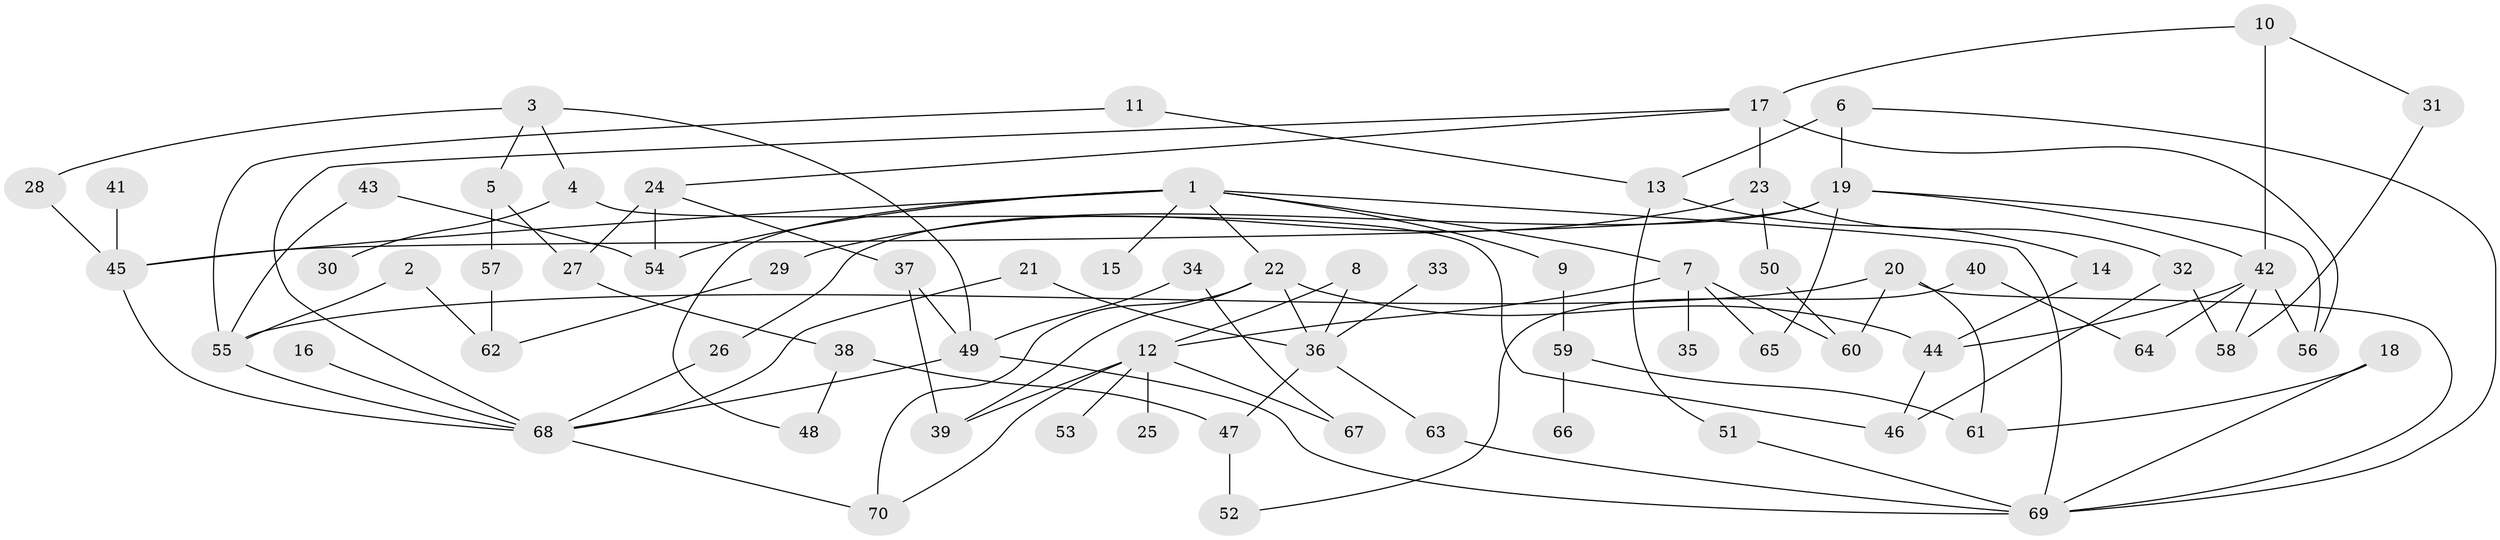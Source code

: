 // original degree distribution, {6: 0.06956521739130435, 9: 0.008695652173913044, 3: 0.2782608695652174, 8: 0.008695652173913044, 2: 0.3217391304347826, 4: 0.06086956521739131, 7: 0.017391304347826087, 1: 0.21739130434782608, 5: 0.017391304347826087}
// Generated by graph-tools (version 1.1) at 2025/36/03/04/25 23:36:09]
// undirected, 70 vertices, 107 edges
graph export_dot {
  node [color=gray90,style=filled];
  1;
  2;
  3;
  4;
  5;
  6;
  7;
  8;
  9;
  10;
  11;
  12;
  13;
  14;
  15;
  16;
  17;
  18;
  19;
  20;
  21;
  22;
  23;
  24;
  25;
  26;
  27;
  28;
  29;
  30;
  31;
  32;
  33;
  34;
  35;
  36;
  37;
  38;
  39;
  40;
  41;
  42;
  43;
  44;
  45;
  46;
  47;
  48;
  49;
  50;
  51;
  52;
  53;
  54;
  55;
  56;
  57;
  58;
  59;
  60;
  61;
  62;
  63;
  64;
  65;
  66;
  67;
  68;
  69;
  70;
  1 -- 7 [weight=1.0];
  1 -- 9 [weight=1.0];
  1 -- 15 [weight=1.0];
  1 -- 22 [weight=1.0];
  1 -- 45 [weight=1.0];
  1 -- 48 [weight=1.0];
  1 -- 54 [weight=1.0];
  1 -- 69 [weight=1.0];
  2 -- 55 [weight=1.0];
  2 -- 62 [weight=1.0];
  3 -- 4 [weight=1.0];
  3 -- 5 [weight=1.0];
  3 -- 28 [weight=1.0];
  3 -- 49 [weight=1.0];
  4 -- 30 [weight=1.0];
  4 -- 46 [weight=1.0];
  5 -- 27 [weight=1.0];
  5 -- 57 [weight=1.0];
  6 -- 13 [weight=1.0];
  6 -- 19 [weight=1.0];
  6 -- 69 [weight=1.0];
  7 -- 12 [weight=1.0];
  7 -- 35 [weight=1.0];
  7 -- 60 [weight=1.0];
  7 -- 65 [weight=1.0];
  8 -- 12 [weight=1.0];
  8 -- 36 [weight=1.0];
  9 -- 59 [weight=2.0];
  10 -- 17 [weight=1.0];
  10 -- 31 [weight=1.0];
  10 -- 42 [weight=1.0];
  11 -- 13 [weight=1.0];
  11 -- 55 [weight=1.0];
  12 -- 25 [weight=1.0];
  12 -- 39 [weight=1.0];
  12 -- 53 [weight=1.0];
  12 -- 67 [weight=1.0];
  12 -- 70 [weight=1.0];
  13 -- 14 [weight=1.0];
  13 -- 51 [weight=1.0];
  14 -- 44 [weight=1.0];
  16 -- 68 [weight=1.0];
  17 -- 23 [weight=1.0];
  17 -- 24 [weight=1.0];
  17 -- 56 [weight=1.0];
  17 -- 68 [weight=1.0];
  18 -- 61 [weight=1.0];
  18 -- 69 [weight=1.0];
  19 -- 26 [weight=1.0];
  19 -- 42 [weight=1.0];
  19 -- 45 [weight=1.0];
  19 -- 56 [weight=1.0];
  19 -- 65 [weight=1.0];
  20 -- 55 [weight=1.0];
  20 -- 60 [weight=1.0];
  20 -- 61 [weight=1.0];
  20 -- 69 [weight=1.0];
  21 -- 36 [weight=1.0];
  21 -- 68 [weight=1.0];
  22 -- 36 [weight=1.0];
  22 -- 39 [weight=1.0];
  22 -- 44 [weight=1.0];
  22 -- 70 [weight=1.0];
  23 -- 29 [weight=1.0];
  23 -- 32 [weight=1.0];
  23 -- 50 [weight=1.0];
  24 -- 27 [weight=2.0];
  24 -- 37 [weight=1.0];
  24 -- 54 [weight=1.0];
  26 -- 68 [weight=1.0];
  27 -- 38 [weight=1.0];
  28 -- 45 [weight=1.0];
  29 -- 62 [weight=1.0];
  31 -- 58 [weight=1.0];
  32 -- 46 [weight=1.0];
  32 -- 58 [weight=1.0];
  33 -- 36 [weight=1.0];
  34 -- 49 [weight=1.0];
  34 -- 67 [weight=1.0];
  36 -- 47 [weight=1.0];
  36 -- 63 [weight=1.0];
  37 -- 39 [weight=1.0];
  37 -- 49 [weight=1.0];
  38 -- 47 [weight=1.0];
  38 -- 48 [weight=1.0];
  40 -- 52 [weight=1.0];
  40 -- 64 [weight=1.0];
  41 -- 45 [weight=1.0];
  42 -- 44 [weight=1.0];
  42 -- 56 [weight=1.0];
  42 -- 58 [weight=1.0];
  42 -- 64 [weight=2.0];
  43 -- 54 [weight=1.0];
  43 -- 55 [weight=1.0];
  44 -- 46 [weight=1.0];
  45 -- 68 [weight=1.0];
  47 -- 52 [weight=2.0];
  49 -- 68 [weight=1.0];
  49 -- 69 [weight=1.0];
  50 -- 60 [weight=1.0];
  51 -- 69 [weight=1.0];
  55 -- 68 [weight=1.0];
  57 -- 62 [weight=1.0];
  59 -- 61 [weight=1.0];
  59 -- 66 [weight=1.0];
  63 -- 69 [weight=1.0];
  68 -- 70 [weight=1.0];
}
